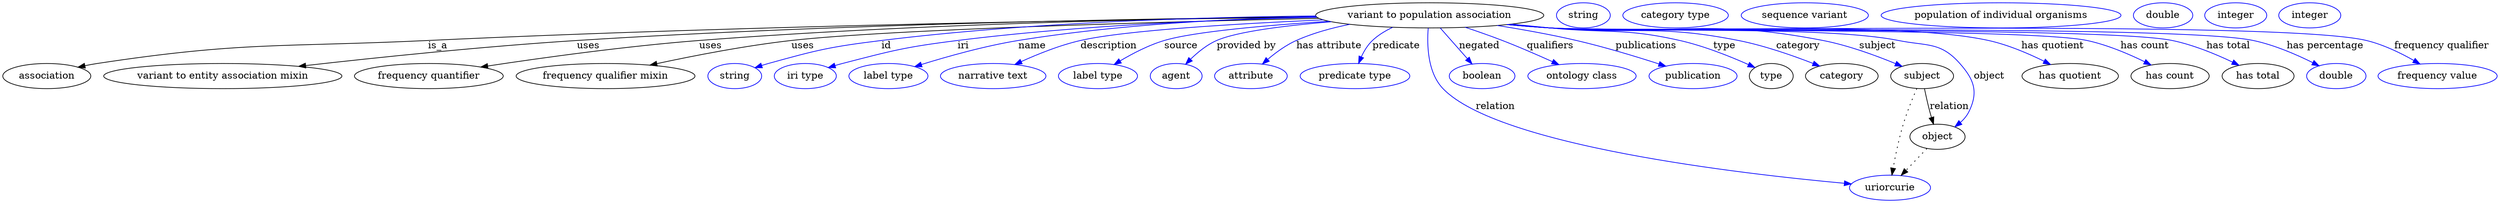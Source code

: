 digraph {
	graph [bb="0,0,3567.2,283"];
	node [label="\N"];
	"variant to population association"	 [height=0.5,
		label="variant to population association",
		pos="2041,265",
		width=4.5315];
	association	 [height=0.5,
		pos="63.044,178",
		width=1.7512];
	"variant to population association" -> association	 [label=is_a,
		lp="621.04,221.5",
		pos="e,108.5,190.64 1878.6,263.29 1612.7,259.95 1067.9,250.88 607.04,229 396.99,219.03 342.74,228.96 135.04,196 129.64,195.14 124.04,\
194.07 118.47,192.89"];
	"variant to entity association mixin"	 [height=0.5,
		pos="314.04,178",
		width=4.7301];
	"variant to population association" -> "variant to entity association mixin"	 [label=uses,
		lp="836.54,221.5",
		pos="e,425.9,191.58 1877.9,263.87 1643.6,261.4 1198.3,253.61 820.04,229 688.52,220.44 538.33,204.52 435.96,192.74"];
	"frequency quantifier"	 [height=0.5,
		pos="609.04,178",
		width=2.9608];
	"variant to population association" -> "frequency quantifier"	 [label=uses,
		lp="1011.5,221.5",
		pos="e,685.69,190.58 1881.5,261.21 1632.3,255.01 1162.3,242.07 995.04,229 891.85,220.93 774.01,204.27 695.96,192.18"];
	"frequency qualifier mixin"	 [height=0.5,
		pos="862.04,178",
		width=3.5566];
	"variant to population association" -> "frequency qualifier mixin"	 [label=uses,
		lp="1143.5,221.5",
		pos="e,927.78,193.51 1880.6,261.59 1658.3,256.37 1268.1,245.26 1127,229 1062.7,221.58 990.48,207.29 937.73,195.72"];
	id	 [color=blue,
		height=0.5,
		label=string,
		pos="1046,178",
		width=1.0652];
	"variant to population association" -> id	 [color=blue,
		label=id,
		lp="1263,221.5",
		pos="e,1075.2,189.79 1882.7,260.64 1689.1,254.81 1372.9,243.49 1256,229 1183.1,219.96 1164.7,216.3 1094,196 1091.1,195.14 1088,194.18 \
1084.9,193.17",
		style=solid];
	iri	 [color=blue,
		height=0.5,
		label="iri type",
		pos="1147,178",
		width=1.2277];
	"variant to population association" -> iri	 [color=blue,
		label=iri,
		lp="1373,221.5",
		pos="e,1180.2,190 1886.2,259.34 1718.5,252.76 1462,241.22 1365,229 1290.8,219.65 1272.3,215.4 1200,196 1196.7,195.1 1193.3,194.11 1189.8,\
193.06",
		style=solid];
	name	 [color=blue,
		height=0.5,
		label="label type",
		pos="1266,178",
		width=1.5707];
	"variant to population association" -> name	 [color=blue,
		label=name,
		lp="1472,221.5",
		pos="e,1305.1,191.24 1886.4,259.16 1740.5,253 1532.5,242.33 1452,229 1404.6,221.13 1351.8,206.03 1314.6,194.3",
		style=solid];
	description	 [color=blue,
		height=0.5,
		label="narrative text",
		pos="1416,178",
		width=2.0943];
	"variant to population association" -> description	 [color=blue,
		label=description,
		lp="1582,221.5",
		pos="e,1448,194.33 1886.3,259.18 1764.3,253.6 1604.4,243.81 1541,229 1512,222.22 1481,209.6 1457.1,198.61",
		style=solid];
	source	 [color=blue,
		height=0.5,
		label="label type",
		pos="1566,178",
		width=1.5707];
	"variant to population association" -> source	 [color=blue,
		label=source,
		lp="1686.5,221.5",
		pos="e,1590.5,194.5 1894.7,257 1807.1,251.06 1704.6,241.77 1662,229 1640,222.39 1617.2,210.53 1599.4,199.91",
		style=solid];
	"provided by"	 [color=blue,
		height=0.5,
		label=agent,
		pos="1678,178",
		width=1.0291];
	"variant to population association" -> "provided by"	 [color=blue,
		label="provided by",
		lp="1780.5,221.5",
		pos="e,1692.6,194.71 1899.2,256 1835,250.34 1767.1,241.66 1738,229 1723.7,222.75 1710.2,211.92 1699.7,201.84",
		style=solid];
	"has attribute"	 [color=blue,
		height=0.5,
		label=attribute,
		pos="1785,178",
		width=1.4443];
	"variant to population association" -> "has attribute"	 [color=blue,
		label="has attribute",
		lp="1897,221.5",
		pos="e,1802,195.06 1924.9,252.29 1899.5,247.02 1873.3,239.56 1850,229 1835.4,222.37 1821.2,211.8 1809.8,202",
		style=solid];
	predicate	 [color=blue,
		height=0.5,
		label="predicate type",
		pos="1934,178",
		width=2.1845];
	"variant to population association" -> predicate	 [color=blue,
		label=predicate,
		lp="1992.5,221.5",
		pos="e,1939,195.98 1986.2,247.94 1976,242.99 1966,236.76 1958,229 1951.4,222.54 1946.4,213.86 1942.7,205.5",
		style=solid];
	relation	 [color=blue,
		height=0.5,
		label=uriorcurie,
		pos="2698,18",
		width=1.6068];
	"variant to population association" -> relation	 [color=blue,
		label=relation,
		lp="2135,134.5",
		pos="e,2642,22.652 2038.8,246.74 2037,223.4 2037.7,183.24 2060,160 2138.8,78.044 2484.9,37.402 2631.8,23.6",
		style=solid];
	negated	 [color=blue,
		height=0.5,
		label=boolean,
		pos="2116,178",
		width=1.2999];
	"variant to population association" -> negated	 [color=blue,
		label=negated,
		lp="2112,221.5",
		pos="e,2101.3,195.12 2056.6,246.97 2067.6,234.24 2082.4,217.02 2094.5,202.96",
		style=solid];
	qualifiers	 [color=blue,
		height=0.5,
		label="ontology class",
		pos="2258,178",
		width=2.1484];
	"variant to population association" -> qualifiers	 [color=blue,
		label=qualifiers,
		lp="2214,221.5",
		pos="e,2224.3,194.21 2093.5,247.88 2110.1,242.19 2128.4,235.6 2145,229 2168.5,219.69 2194.1,208.23 2215,198.53",
		style=solid];
	publications	 [color=blue,
		height=0.5,
		label=publication,
		pos="2416,178",
		width=1.7512];
	"variant to population association" -> publications	 [color=blue,
		label=publications,
		lp="2351,221.5",
		pos="e,2376,192.08 2140.9,250.75 2176.2,244.98 2216.1,237.62 2252,229 2290.9,219.68 2334.1,206.13 2366.4,195.33",
		style=solid];
	type	 [height=0.5,
		pos="2528,178",
		width=0.86659];
	"variant to population association" -> type	 [color=blue,
		label=type,
		lp="2463,221.5",
		pos="e,2504.5,189.82 2159,252.53 2177.1,250.66 2195.6,248.76 2213,247 2295.7,238.68 2318.1,247.59 2399,229 2433,221.21 2469.7,205.96 \
2495.3,194.15",
		style=solid];
	category	 [height=0.5,
		pos="2629,178",
		width=1.4443];
	"variant to population association" -> category	 [color=blue,
		label=category,
		lp="2569,221.5",
		pos="e,2596.7,192.14 2157.1,252.25 2175.8,250.37 2194.9,248.55 2213,247 2332.9,236.74 2365.2,253.05 2483,229 2519.2,221.62 2558.6,207.46 \
2587.4,195.93",
		style=solid];
	subject	 [height=0.5,
		pos="2744,178",
		width=1.2457];
	"variant to population association" -> subject	 [color=blue,
		label=subject,
		lp="2682.5,221.5",
		pos="e,2714.7,191.76 2155.2,252.11 2174.5,250.2 2194.3,248.41 2213,247 2387,233.92 2434.1,263.44 2605,229 2640.1,221.94 2678.1,207.49 \
2705.5,195.77",
		style=solid];
	object	 [height=0.5,
		pos="2766,91",
		width=1.1013];
	"variant to population association" -> object	 [color=blue,
		label=object,
		lp="2840.5,178",
		pos="e,2791.5,105.11 2154.3,252.04 2173.9,250.12 2194,248.34 2213,247 2324,239.21 2604.1,251.43 2713,229 2752.7,220.82 2771.4,226.51 \
2798,196 2818.6,172.51 2824.6,155.13 2811,127 2808.3,121.2 2804,116.04 2799.3,111.57",
		style=solid];
	"has quotient"	 [height=0.5,
		pos="2957,178",
		width=1.9137];
	"variant to population association" -> "has quotient"	 [color=blue,
		label="has quotient",
		lp="2928,221.5",
		pos="e,2927.5,194.5 2153.8,251.97 2173.5,250.04 2193.9,248.28 2213,247 2351.9,237.75 2703.2,259.15 2839,229 2866.7,222.87 2895.9,210.29 \
2918.4,199.15",
		style=solid];
	"has count"	 [height=0.5,
		pos="3100,178",
		width=1.5526];
	"variant to population association" -> "has count"	 [color=blue,
		label="has count",
		lp="3058,221.5",
		pos="e,3071.2,193.55 2153.3,251.93 2173.2,249.99 2193.7,248.24 2213,247 2297.8,241.58 2894,246.56 2977,229 3006.8,222.71 3038.4,209.42 \
3062.2,197.98",
		style=solid];
	"has total"	 [height=0.5,
		pos="3225,178",
		width=1.4263];
	"variant to population association" -> "has total"	 [color=blue,
		label="has total",
		lp="3176.5,221.5",
		pos="e,3196.2,192.96 2153.3,251.88 2173.2,249.95 2193.7,248.21 2213,247 2311.1,240.88 3000.8,248.49 3097,229 3128.5,222.62 3162.2,208.9 \
3187.1,197.29",
		style=solid];
	"has percentage"	 [color=blue,
		height=0.5,
		label=double,
		pos="3337,178",
		width=1.1735];
	"variant to population association" -> "has percentage"	 [color=blue,
		label="has percentage",
		lp="3314.5,221.5",
		pos="e,3310.6,192.14 2152.9,251.88 2172.9,249.94 2193.6,248.19 2213,247 2323.9,240.22 3103.3,251.35 3212,229 3243.5,222.54 3277,208.42 \
3301.4,196.67",
		style=solid];
	"frequency qualifier"	 [color=blue,
		height=0.5,
		label="frequency value",
		pos="3482,178",
		width=2.3651];
	"variant to population association" -> "frequency qualifier"	 [color=blue,
		label="frequency qualifier",
		lp="3485.5,221.5",
		pos="e,3454.4,195.11 2152.9,251.84 2172.9,249.9 2193.6,248.17 2213,247 2341.8,239.28 3248.4,258.2 3374,229 3399.1,223.18 3425.2,211.03 \
3445.5,200.05",
		style=solid];
	association_type	 [color=blue,
		height=0.5,
		label=string,
		pos="2260,265",
		width=1.0652];
	association_category	 [color=blue,
		height=0.5,
		label="category type",
		pos="2392,265",
		width=2.0943];
	subject -> relation	 [pos="e,2700.9,36.006 2736.1,160.13 2730.2,146.37 2722.3,126.75 2717,109 2710.8,88.182 2705.9,64.102 2702.6,45.943",
		style=dotted];
	subject -> object	 [label=relation,
		lp="2783,134.5",
		pos="e,2760.3,108.86 2747.5,159.97 2749.5,150.18 2752.2,137.87 2755,127 2755.7,124.31 2756.5,121.51 2757.3,118.73"];
	"variant to population association_subject"	 [color=blue,
		height=0.5,
		label="sequence variant",
		pos="2576,265",
		width=2.5276];
	object -> relation	 [pos="e,2714.2,35.346 2750.3,74.069 2741.6,64.805 2730.8,53.154 2721.2,42.876",
		style=dotted];
	"variant to population association_object"	 [color=blue,
		height=0.5,
		label="population of individual organisms",
		pos="2857,265",
		width=4.7662];
	"variant to population association_has quotient"	 [color=blue,
		height=0.5,
		label=double,
		pos="3089,265",
		width=1.1735];
	"variant to population association_has count"	 [color=blue,
		height=0.5,
		label=integer,
		pos="3193,265",
		width=1.2277];
	"variant to population association_has total"	 [color=blue,
		height=0.5,
		label=integer,
		pos="3299,265",
		width=1.2277];
}
